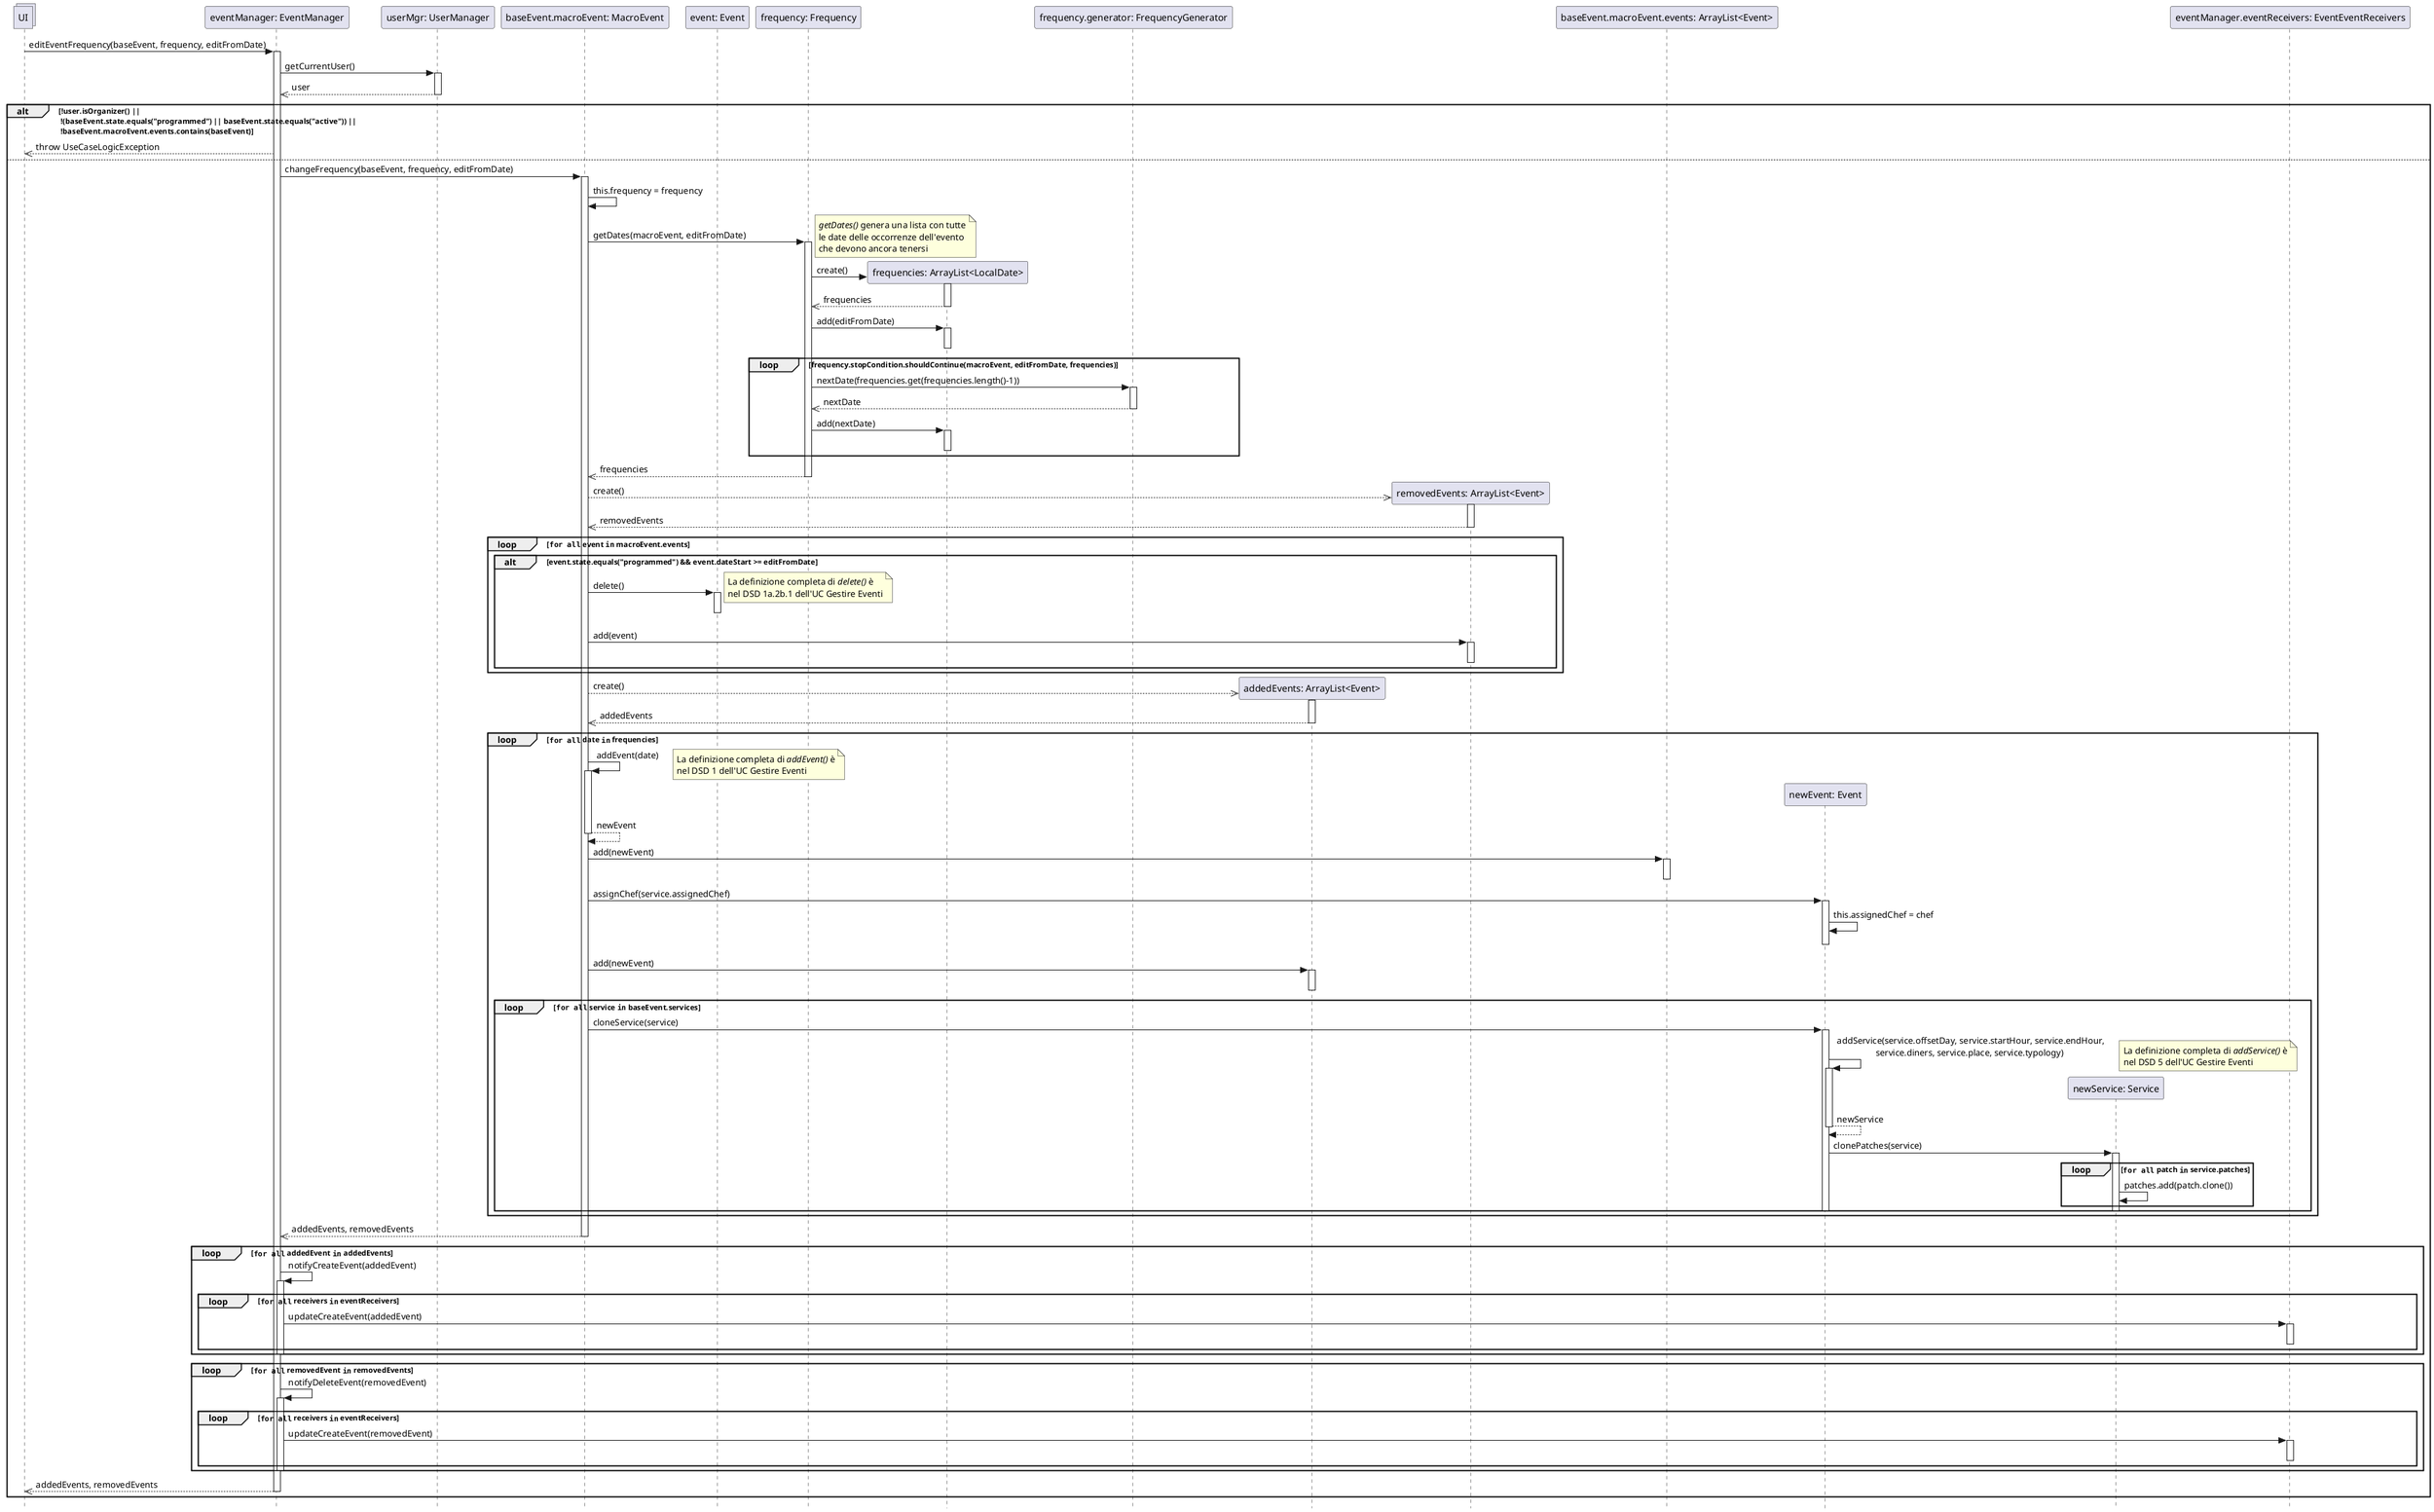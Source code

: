 @startuml
skinparam Style strictuml

collections UI
participant "eventManager: EventManager" as em
participant "userMgr: UserManager" as um
participant "baseEvent.macroEvent: MacroEvent" as maev
participant "event: Event" as event_iterator
participant "frequency: Frequency" as freq
participant "frequencies: ArrayList<LocalDate>" as frequencies
participant "frequency.generator: FrequencyGenerator" as condition
participant "addedEvents: ArrayList<Event>" as addedEvents
participant "removedEvents: ArrayList<Event>" as removedEvents
participant "baseEvent.macroEvent.events: ArrayList<Event>" as maevlist
participant "newEvent: Event" as newEvent
participant "newService: Service" as newService
participant "eventManager.eventReceivers: EventEventReceivers" as eer

UI -> em: editEventFrequency(baseEvent, frequency, editFromDate)

activate em
    em -> um: getCurrentUser()
    activate um
        em <<-- um: user
    deactivate um

    alt !user.isOrganizer() ||\n !(baseEvent.state.equals("programmed") || baseEvent.state.equals("active")) ||\n !baseEvent.macroEvent.events.contains(baseEvent)
        UI <<-- em: throw UseCaseLogicException
    else
        em -> maev: changeFrequency(baseEvent, frequency, editFromDate)
        activate maev

            maev -> maev: this.frequency = frequency

            maev -> freq: getDates(macroEvent, editFromDate)
            note right: //getDates()// genera una lista con tutte\nle date delle occorrenze dell'evento\nche devono ancora tenersi
            activate freq
                freq -> frequencies **: create()
                activate frequencies
                freq <<-- frequencies: frequencies
                deactivate frequencies

                freq -> frequencies: add(editFromDate)
                activate frequencies
                deactivate frequencies

                loop frequency.stopCondition.shouldContinue(macroEvent, editFromDate, frequencies)
                    freq -> condition: nextDate(frequencies.get(frequencies.length()-1))
                    activate condition
                    freq <<-- condition: nextDate
                    deactivate condition


                    freq->frequencies: add(nextDate)
                    activate frequencies
                    deactivate frequencies
                end
            maev <<-- freq: frequencies
            deactivate freq

            maev -->> removedEvents**: create()
            activate removedEvents
            return removedEvents

            loop ""for all"" event ""in"" macroEvent.events
                alt event.state.equals("programmed") && event.dateStart >= editFromDate
                    maev -> event_iterator: delete()
                    note right: La definizione completa di //delete()// è\nnel DSD 1a.2b.1 dell'UC Gestire Eventi
                    activate event_iterator
                    deactivate event_iterator
                    maev -> removedEvents: add(event)
                    activate removedEvents
                    deactivate removedEvents
                end
            end

            maev -->> addedEvents**: create()
            activate addedEvents
            return addedEvents

            loop ""for all"" date ""in"" frequencies
                maev -> maev: addEvent(date)
                note right: La definizione completa di //addEvent()// è\nnel DSD 1 dell'UC Gestire Eventi
                activate maev
                    maev -[hidden]> newEvent **
                return newEvent

                maev -> maevlist: add(newEvent)
                activate maevlist
                deactivate maevlist

                maev -> newEvent: assignChef(service.assignedChef)
                activate newEvent
                    newEvent -> newEvent: this.assignedChef = chef
                    newEvent <[hidden]- newEvent
                deactivate newEvent

                maev -> addedEvents: add(newEvent)
                activate addedEvents
                deactivate addedEvents

                loop ""for all"" service ""in"" baseEvent.services
                    maev -> newEvent: cloneService(service)

                    activate newEvent
                        newEvent -> newEvent: addService(service.offsetDay, service.startHour, service.endHour,\n\t\t service.diners, service.place, service.typology)
                        note right: La definizione completa di //addService()// è\nnel DSD 5 dell'UC Gestire Eventi
                        activate newEvent
                            newEvent -[hidden]> newService **
                        return newService

                        newEvent -> newService : clonePatches(service)
                        activate newService
                            loop ""for all"" patch ""in"" service.patches
                                newService -> newService: patches.add(patch.clone())
                            end
                        deactivate newService
                    deactivate newEvent
                end
            end
        em <<-- maev: addedEvents, removedEvents
        deactivate maev

        loop ""for all"" addedEvent ""in"" addedEvents
            em -> em: notifyCreateEvent(addedEvent)
            activate em
                loop ""for all"" receivers ""in"" eventReceivers
                    em -> eer: updateCreateEvent(addedEvent)
                    activate eer
                    deactivate eer
                end
            deactivate em
        end
        loop ""for all"" removedEvent ""in"" removedEvents
            em -> em: notifyDeleteEvent(removedEvent)
            activate em
                loop ""for all"" receivers ""in"" eventReceivers
                    em -> eer: updateCreateEvent(removedEvent)
                    activate eer
                    deactivate eer
                end
            deactivate em
        end
        UI <<-- em: addedEvents, removedEvents
        deactivate em
end
@enduml